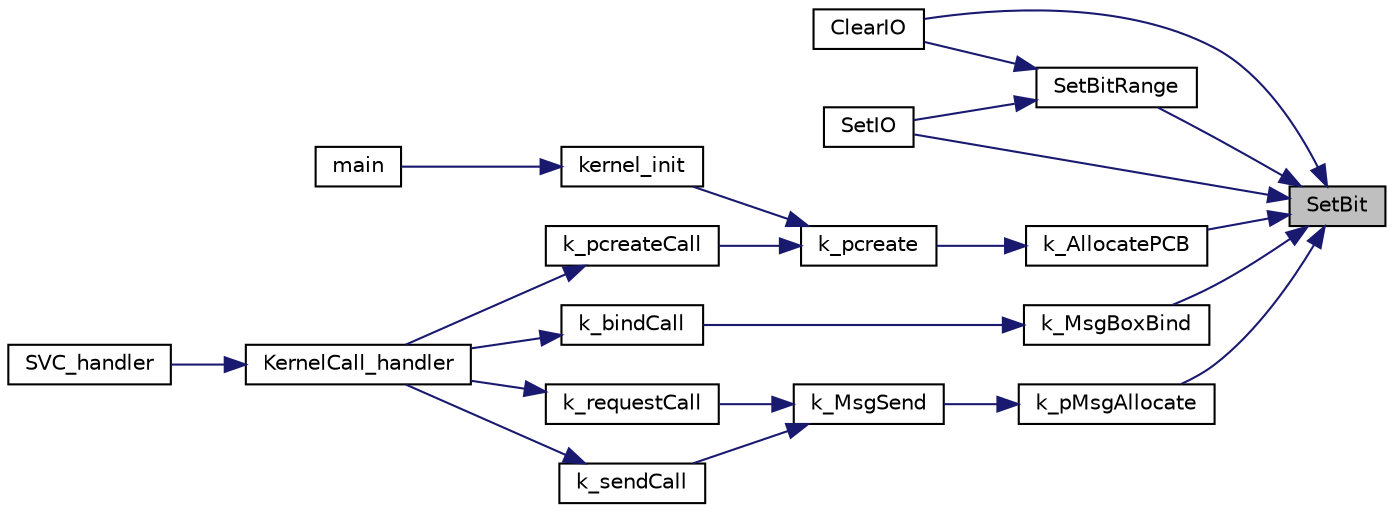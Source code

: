 digraph "SetBit"
{
 // LATEX_PDF_SIZE
  edge [fontname="Helvetica",fontsize="10",labelfontname="Helvetica",labelfontsize="10"];
  node [fontname="Helvetica",fontsize="10",shape=record];
  rankdir="RL";
  Node1 [label="SetBit",height=0.2,width=0.4,color="black", fillcolor="grey75", style="filled", fontcolor="black",tooltip="Sets a specific bit in a bitmap."];
  Node1 -> Node2 [dir="back",color="midnightblue",fontsize="10",style="solid"];
  Node2 [label="ClearIO",height=0.2,width=0.4,color="black", fillcolor="white", style="filled",URL="$k__terminal_8h.html#aaa27a5cf4effb4de9793dbc5d8485251",tooltip=" "];
  Node1 -> Node3 [dir="back",color="midnightblue",fontsize="10",style="solid"];
  Node3 [label="k_AllocatePCB",height=0.2,width=0.4,color="black", fillcolor="white", style="filled",URL="$k__processes_8h.html#af43a350d56f1d046a727e4073d79a139",tooltip="Allocates a new PCB."];
  Node3 -> Node4 [dir="back",color="midnightblue",fontsize="10",style="solid"];
  Node4 [label="k_pcreate",height=0.2,width=0.4,color="black", fillcolor="white", style="filled",URL="$k__processes_8h.html#a9ea70364f7d015c8df1b31ddeee0b13c",tooltip="Creates a process and registers it in kernel space."];
  Node4 -> Node5 [dir="back",color="midnightblue",fontsize="10",style="solid"];
  Node5 [label="k_pcreateCall",height=0.2,width=0.4,color="black", fillcolor="white", style="filled",URL="$k__handlers_8h.html#a727e88ff2dee6e3988e3887f8fc82d38",tooltip="Performs all operations required for process allocation."];
  Node5 -> Node6 [dir="back",color="midnightblue",fontsize="10",style="solid"];
  Node6 [label="KernelCall_handler",height=0.2,width=0.4,color="black", fillcolor="white", style="filled",URL="$k__handlers_8h.html#a53c69e53135737e747747a3a6eb8dd69",tooltip="Kernel Call Handler function."];
  Node6 -> Node7 [dir="back",color="midnightblue",fontsize="10",style="solid"];
  Node7 [label="SVC_handler",height=0.2,width=0.4,color="black", fillcolor="white", style="filled",URL="$k__handlers_8c.html#a5703d8fe19774bd873f7d7db5cd60242",tooltip="Supervisor Call trap handler."];
  Node4 -> Node8 [dir="back",color="midnightblue",fontsize="10",style="solid"];
  Node8 [label="kernel_init",height=0.2,width=0.4,color="black", fillcolor="white", style="filled",URL="$k__handlers_8h.html#a3f19ffb1e6c83b6c0203fd69c0534437",tooltip="Initializes kernel data structures, drivers, and critical processes."];
  Node8 -> Node9 [dir="back",color="midnightblue",fontsize="10",style="solid"];
  Node9 [label="main",height=0.2,width=0.4,color="black", fillcolor="white", style="filled",URL="$main_8c.html#a840291bc02cba5474a4cb46a9b9566fe",tooltip="main.c"];
  Node1 -> Node10 [dir="back",color="midnightblue",fontsize="10",style="solid"];
  Node10 [label="k_MsgBoxBind",height=0.2,width=0.4,color="black", fillcolor="white", style="filled",URL="$k__messaging_8h.html#a5c0fa3b06d0ff458b24630c65eb335bb",tooltip="Binds a message box to a process."];
  Node10 -> Node11 [dir="back",color="midnightblue",fontsize="10",style="solid"];
  Node11 [label="k_bindCall",height=0.2,width=0.4,color="black", fillcolor="white", style="filled",URL="$k__handlers_8h.html#adf47b77fffe9facad2fdacefe28a2991",tooltip="Performs all operations required for binding a message box to running process."];
  Node11 -> Node6 [dir="back",color="midnightblue",fontsize="10",style="solid"];
  Node1 -> Node12 [dir="back",color="midnightblue",fontsize="10",style="solid"];
  Node12 [label="k_pMsgAllocate",height=0.2,width=0.4,color="black", fillcolor="white", style="filled",URL="$k__messaging_8h.html#a0d9a71fc033e0800851d3fcd1d24a1b4",tooltip="Allocates message and fills its data and size."];
  Node12 -> Node13 [dir="back",color="midnightblue",fontsize="10",style="solid"];
  Node13 [label="k_MsgSend",height=0.2,width=0.4,color="black", fillcolor="white", style="filled",URL="$k__messaging_8h.html#a4102c8314e622c810fd8520210a4aa39",tooltip="Sends a message from one process to another."];
  Node13 -> Node14 [dir="back",color="midnightblue",fontsize="10",style="solid"];
  Node14 [label="k_requestCall",height=0.2,width=0.4,color="black", fillcolor="white", style="filled",URL="$k__handlers_8h.html#a868c3d8f4b853b0704586dc61488138e",tooltip="Performs all operations required to perform the request transaction between a message box belonging t..."];
  Node14 -> Node6 [dir="back",color="midnightblue",fontsize="10",style="solid"];
  Node13 -> Node15 [dir="back",color="midnightblue",fontsize="10",style="solid"];
  Node15 [label="k_sendCall",height=0.2,width=0.4,color="black", fillcolor="white", style="filled",URL="$k__handlers_8h.html#a1130306eda0cd5c78882a05d20d59831",tooltip="Performs all operations required to send a message from a message box belonging to the running proces..."];
  Node15 -> Node6 [dir="back",color="midnightblue",fontsize="10",style="solid"];
  Node1 -> Node16 [dir="back",color="midnightblue",fontsize="10",style="solid"];
  Node16 [label="SetBitRange",height=0.2,width=0.4,color="black", fillcolor="white", style="filled",URL="$bitmap_8h.html#aaa476591463736beac3f664c13950dc3",tooltip="Sets a range of bits from start to end."];
  Node16 -> Node2 [dir="back",color="midnightblue",fontsize="10",style="solid"];
  Node16 -> Node17 [dir="back",color="midnightblue",fontsize="10",style="solid"];
  Node17 [label="SetIO",height=0.2,width=0.4,color="black", fillcolor="white", style="filled",URL="$k__terminal_8h.html#a2b892bb8fbb3ea3eae878299e47bbb6c",tooltip=" "];
  Node1 -> Node17 [dir="back",color="midnightblue",fontsize="10",style="solid"];
}
